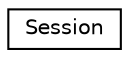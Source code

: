 digraph "Graphical Class Hierarchy"
{
 // LATEX_PDF_SIZE
  edge [fontname="Helvetica",fontsize="10",labelfontname="Helvetica",labelfontsize="10"];
  node [fontname="Helvetica",fontsize="10",shape=record];
  rankdir="LR";
  Node0 [label="Session",height=0.2,width=0.4,color="black", fillcolor="white", style="filled",URL="$classSession.html",tooltip="Class for single game session. Calls game.OnTick() 60 times in a second."];
}
